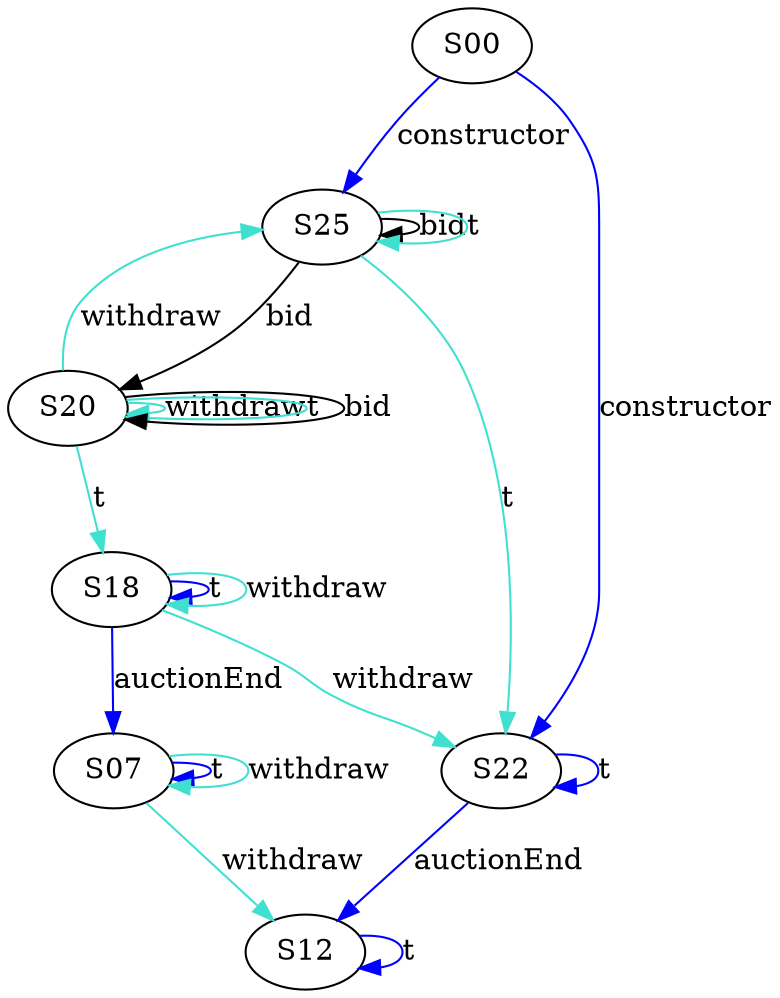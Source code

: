 digraph {

S25->S20 [label="bid", style="", color="black"]
S25->S25 [label="bid", style="", color="black"]
S00->S22 [label="constructor", style="", color="blue"]
S00->S25 [label="constructor", style="", color="blue"]
S22->S12 [label="auctionEnd", style="", color="blue"]
S22->S22 [label="t", style="", color="blue"]
S20->S20 [label="withdraw", style="", color="turquoise"]
S20->S25 [label="withdraw", style="", color="turquoise"]
S20->S18 [label="t", style="", color="turquoise"]
S20->S20 [label="t", style="", color="turquoise"]
S07->S07 [label="t", style="", color="blue"]
S07->S07 [label="withdraw", style="", color="turquoise"]
S07->S12 [label="withdraw", style="", color="turquoise"]
S12->S12 [label="t", style="", color="blue"]
S18->S18 [label="t", style="", color="blue"]
S18->S07 [label="auctionEnd", style="", color="blue"]
S20->S20 [label="bid", style="", color="black"]
S25->S22 [label="t", style="", color="turquoise"]
S25->S25 [label="t", style="", color="turquoise"]
S18->S18 [label="withdraw", style="", color="turquoise"]
S18->S22 [label="withdraw", style="", color="turquoise"]
}